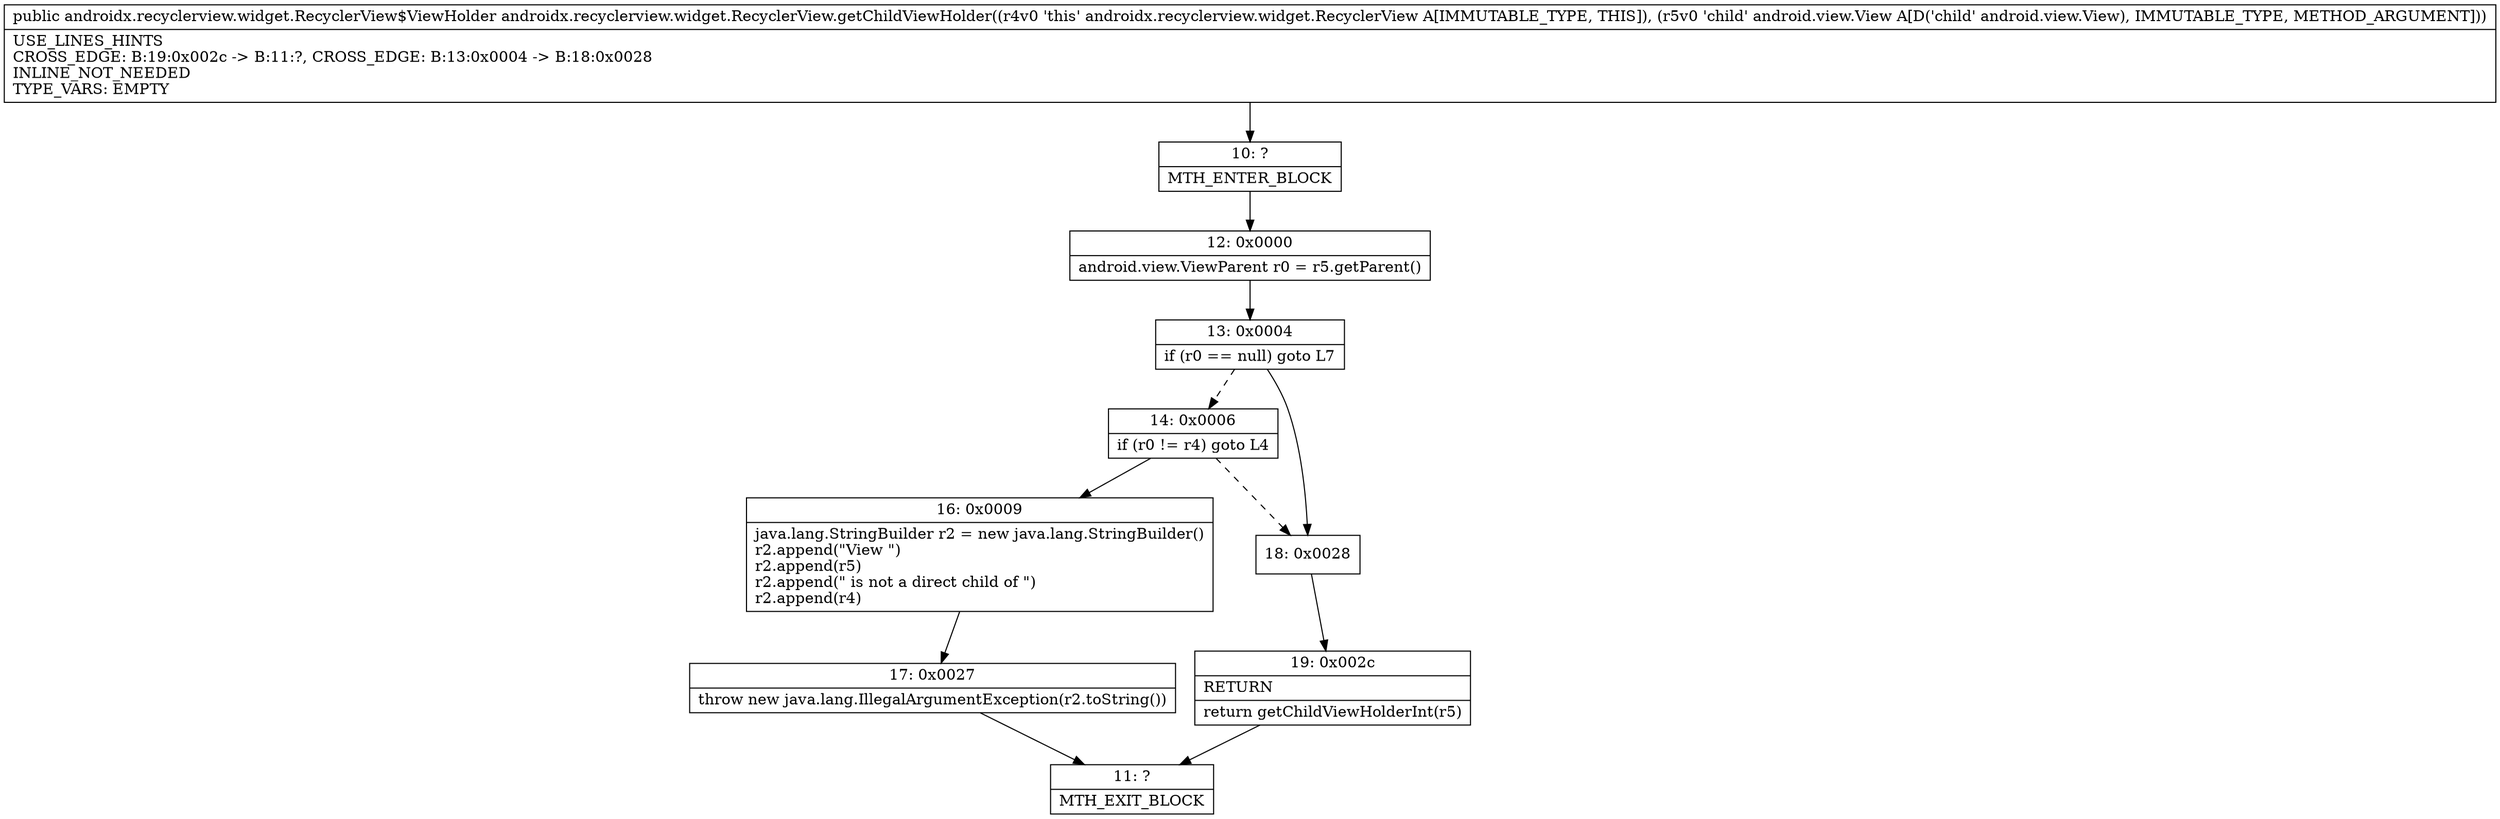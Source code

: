digraph "CFG forandroidx.recyclerview.widget.RecyclerView.getChildViewHolder(Landroid\/view\/View;)Landroidx\/recyclerview\/widget\/RecyclerView$ViewHolder;" {
Node_10 [shape=record,label="{10\:\ ?|MTH_ENTER_BLOCK\l}"];
Node_12 [shape=record,label="{12\:\ 0x0000|android.view.ViewParent r0 = r5.getParent()\l}"];
Node_13 [shape=record,label="{13\:\ 0x0004|if (r0 == null) goto L7\l}"];
Node_14 [shape=record,label="{14\:\ 0x0006|if (r0 != r4) goto L4\l}"];
Node_16 [shape=record,label="{16\:\ 0x0009|java.lang.StringBuilder r2 = new java.lang.StringBuilder()\lr2.append(\"View \")\lr2.append(r5)\lr2.append(\" is not a direct child of \")\lr2.append(r4)\l}"];
Node_17 [shape=record,label="{17\:\ 0x0027|throw new java.lang.IllegalArgumentException(r2.toString())\l}"];
Node_11 [shape=record,label="{11\:\ ?|MTH_EXIT_BLOCK\l}"];
Node_18 [shape=record,label="{18\:\ 0x0028}"];
Node_19 [shape=record,label="{19\:\ 0x002c|RETURN\l|return getChildViewHolderInt(r5)\l}"];
MethodNode[shape=record,label="{public androidx.recyclerview.widget.RecyclerView$ViewHolder androidx.recyclerview.widget.RecyclerView.getChildViewHolder((r4v0 'this' androidx.recyclerview.widget.RecyclerView A[IMMUTABLE_TYPE, THIS]), (r5v0 'child' android.view.View A[D('child' android.view.View), IMMUTABLE_TYPE, METHOD_ARGUMENT]))  | USE_LINES_HINTS\lCROSS_EDGE: B:19:0x002c \-\> B:11:?, CROSS_EDGE: B:13:0x0004 \-\> B:18:0x0028\lINLINE_NOT_NEEDED\lTYPE_VARS: EMPTY\l}"];
MethodNode -> Node_10;Node_10 -> Node_12;
Node_12 -> Node_13;
Node_13 -> Node_14[style=dashed];
Node_13 -> Node_18;
Node_14 -> Node_16;
Node_14 -> Node_18[style=dashed];
Node_16 -> Node_17;
Node_17 -> Node_11;
Node_18 -> Node_19;
Node_19 -> Node_11;
}

